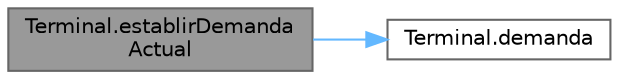 digraph "Terminal.establirDemandaActual"
{
 // LATEX_PDF_SIZE
  bgcolor="transparent";
  edge [fontname=Helvetica,fontsize=10,labelfontname=Helvetica,labelfontsize=10];
  node [fontname=Helvetica,fontsize=10,shape=box,height=0.2,width=0.4];
  rankdir="LR";
  Node1 [id="Node000001",label="Terminal.establirDemanda\lActual",height=0.2,width=0.4,color="gray40", fillcolor="grey60", style="filled", fontcolor="black",tooltip="Estableix la demanda actual d'aigua del terminal."];
  Node1 -> Node2 [id="edge1_Node000001_Node000002",color="steelblue1",style="solid",tooltip=" "];
  Node2 [id="Node000002",label="Terminal.demanda",height=0.2,width=0.4,color="grey40", fillcolor="white", style="filled",URL="$class_terminal.html#ab16c0e509ce7d7faa432084289f5f747",tooltip="Retorna la demanda punta d'aigua del terminal."];
}
